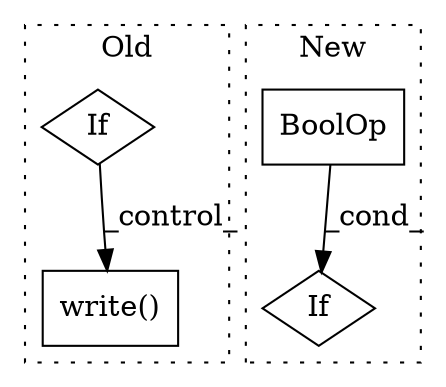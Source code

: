 digraph G {
subgraph cluster0 {
1 [label="write()" a="75" s="9153,9219" l="17,1" shape="box"];
4 [label="If" a="96" s="9047" l="3" shape="diamond"];
label = "Old";
style="dotted";
}
subgraph cluster1 {
2 [label="BoolOp" a="72" s="3125" l="36" shape="box"];
3 [label="If" a="96" s="3122" l="3" shape="diamond"];
label = "New";
style="dotted";
}
2 -> 3 [label="_cond_"];
4 -> 1 [label="_control_"];
}